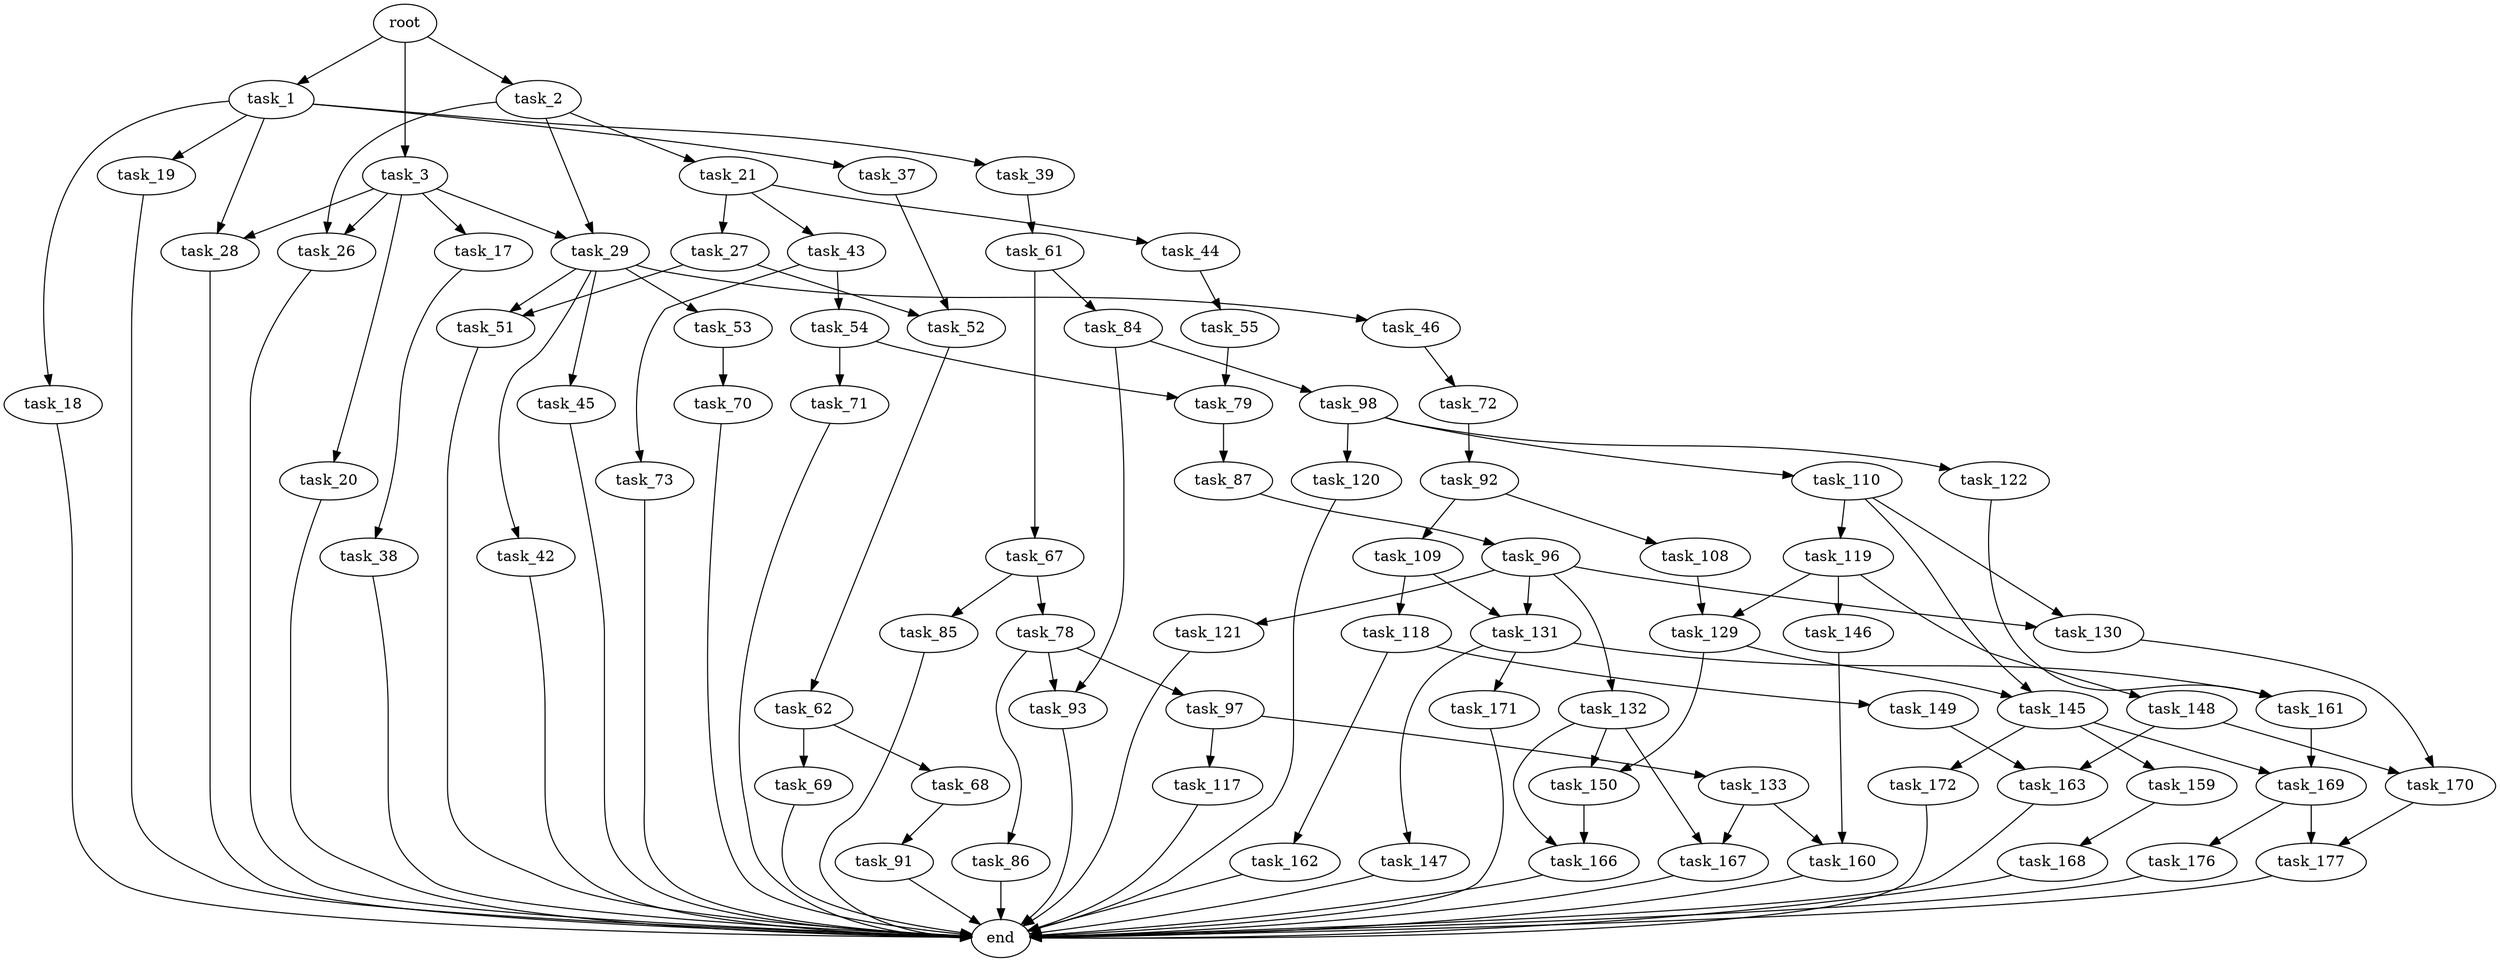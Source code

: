 digraph G {
  root [size="0.000000"];
  task_1 [size="12570725611.000000"];
  task_2 [size="1073741824000.000000"];
  task_3 [size="930594412140.000000"];
  task_18 [size="10423520566.000000"];
  task_19 [size="782757789696.000000"];
  task_28 [size="17263593572.000000"];
  task_37 [size="68719476736.000000"];
  task_39 [size="106113096385.000000"];
  task_21 [size="9089941959.000000"];
  task_26 [size="28991029248.000000"];
  task_29 [size="39984933153.000000"];
  task_17 [size="8589934592.000000"];
  task_20 [size="31033200860.000000"];
  task_38 [size="439713323608.000000"];
  end [size="0.000000"];
  task_27 [size="1787578115.000000"];
  task_43 [size="4174431613.000000"];
  task_44 [size="231928233984.000000"];
  task_51 [size="368293445632.000000"];
  task_52 [size="33530909654.000000"];
  task_42 [size="41732611502.000000"];
  task_45 [size="535166016216.000000"];
  task_46 [size="1830344675.000000"];
  task_53 [size="1377063452017.000000"];
  task_61 [size="478773094288.000000"];
  task_54 [size="68719476736.000000"];
  task_73 [size="782757789696.000000"];
  task_55 [size="1115375912677.000000"];
  task_72 [size="12646057006.000000"];
  task_62 [size="231928233984.000000"];
  task_70 [size="457922012579.000000"];
  task_71 [size="28991029248.000000"];
  task_79 [size="420936652240.000000"];
  task_67 [size="75293977012.000000"];
  task_84 [size="231928233984.000000"];
  task_68 [size="1073741824000.000000"];
  task_69 [size="549755813888.000000"];
  task_78 [size="782757789696.000000"];
  task_85 [size="291887252300.000000"];
  task_91 [size="1441669226.000000"];
  task_92 [size="622436987324.000000"];
  task_86 [size="450177759635.000000"];
  task_93 [size="22533367103.000000"];
  task_97 [size="3306854713.000000"];
  task_87 [size="207964705565.000000"];
  task_98 [size="28991029248.000000"];
  task_96 [size="315101886455.000000"];
  task_108 [size="134217728000.000000"];
  task_109 [size="782757789696.000000"];
  task_121 [size="66889673302.000000"];
  task_130 [size="65876697005.000000"];
  task_131 [size="405537176195.000000"];
  task_132 [size="203996707883.000000"];
  task_117 [size="3535117435.000000"];
  task_133 [size="134217728000.000000"];
  task_110 [size="2111011985.000000"];
  task_120 [size="11064816750.000000"];
  task_122 [size="231928233984.000000"];
  task_129 [size="8015274092.000000"];
  task_118 [size="37239199349.000000"];
  task_119 [size="25974695492.000000"];
  task_145 [size="41105823864.000000"];
  task_149 [size="8589934592.000000"];
  task_162 [size="46469557756.000000"];
  task_146 [size="3661201510.000000"];
  task_148 [size="782757789696.000000"];
  task_161 [size="191901295508.000000"];
  task_150 [size="68719476736.000000"];
  task_170 [size="549755813888.000000"];
  task_147 [size="27525987283.000000"];
  task_171 [size="201690688491.000000"];
  task_166 [size="134217728000.000000"];
  task_167 [size="549755813888.000000"];
  task_160 [size="1337555689.000000"];
  task_159 [size="25519001009.000000"];
  task_169 [size="14279516223.000000"];
  task_172 [size="39326607204.000000"];
  task_163 [size="8982297599.000000"];
  task_168 [size="3710008298.000000"];
  task_176 [size="622685611924.000000"];
  task_177 [size="1073741824000.000000"];

  root -> task_1 [size="1.000000"];
  root -> task_2 [size="1.000000"];
  root -> task_3 [size="1.000000"];
  task_1 -> task_18 [size="301989888.000000"];
  task_1 -> task_19 [size="301989888.000000"];
  task_1 -> task_28 [size="301989888.000000"];
  task_1 -> task_37 [size="301989888.000000"];
  task_1 -> task_39 [size="301989888.000000"];
  task_2 -> task_21 [size="838860800.000000"];
  task_2 -> task_26 [size="838860800.000000"];
  task_2 -> task_29 [size="838860800.000000"];
  task_3 -> task_17 [size="679477248.000000"];
  task_3 -> task_20 [size="679477248.000000"];
  task_3 -> task_26 [size="679477248.000000"];
  task_3 -> task_28 [size="679477248.000000"];
  task_3 -> task_29 [size="679477248.000000"];
  task_18 -> end [size="1.000000"];
  task_19 -> end [size="1.000000"];
  task_28 -> end [size="1.000000"];
  task_37 -> task_52 [size="134217728.000000"];
  task_39 -> task_61 [size="209715200.000000"];
  task_21 -> task_27 [size="411041792.000000"];
  task_21 -> task_43 [size="411041792.000000"];
  task_21 -> task_44 [size="411041792.000000"];
  task_26 -> end [size="1.000000"];
  task_29 -> task_42 [size="679477248.000000"];
  task_29 -> task_45 [size="679477248.000000"];
  task_29 -> task_46 [size="679477248.000000"];
  task_29 -> task_51 [size="679477248.000000"];
  task_29 -> task_53 [size="679477248.000000"];
  task_17 -> task_38 [size="33554432.000000"];
  task_20 -> end [size="1.000000"];
  task_38 -> end [size="1.000000"];
  task_27 -> task_51 [size="33554432.000000"];
  task_27 -> task_52 [size="33554432.000000"];
  task_43 -> task_54 [size="75497472.000000"];
  task_43 -> task_73 [size="75497472.000000"];
  task_44 -> task_55 [size="301989888.000000"];
  task_51 -> end [size="1.000000"];
  task_52 -> task_62 [size="536870912.000000"];
  task_42 -> end [size="1.000000"];
  task_45 -> end [size="1.000000"];
  task_46 -> task_72 [size="33554432.000000"];
  task_53 -> task_70 [size="838860800.000000"];
  task_61 -> task_67 [size="411041792.000000"];
  task_61 -> task_84 [size="411041792.000000"];
  task_54 -> task_71 [size="134217728.000000"];
  task_54 -> task_79 [size="134217728.000000"];
  task_73 -> end [size="1.000000"];
  task_55 -> task_79 [size="679477248.000000"];
  task_72 -> task_92 [size="679477248.000000"];
  task_62 -> task_68 [size="301989888.000000"];
  task_62 -> task_69 [size="301989888.000000"];
  task_70 -> end [size="1.000000"];
  task_71 -> end [size="1.000000"];
  task_79 -> task_87 [size="536870912.000000"];
  task_67 -> task_78 [size="209715200.000000"];
  task_67 -> task_85 [size="209715200.000000"];
  task_84 -> task_93 [size="301989888.000000"];
  task_84 -> task_98 [size="301989888.000000"];
  task_68 -> task_91 [size="838860800.000000"];
  task_69 -> end [size="1.000000"];
  task_78 -> task_86 [size="679477248.000000"];
  task_78 -> task_93 [size="679477248.000000"];
  task_78 -> task_97 [size="679477248.000000"];
  task_85 -> end [size="1.000000"];
  task_91 -> end [size="1.000000"];
  task_92 -> task_108 [size="411041792.000000"];
  task_92 -> task_109 [size="411041792.000000"];
  task_86 -> end [size="1.000000"];
  task_93 -> end [size="1.000000"];
  task_97 -> task_117 [size="75497472.000000"];
  task_97 -> task_133 [size="75497472.000000"];
  task_87 -> task_96 [size="301989888.000000"];
  task_98 -> task_110 [size="75497472.000000"];
  task_98 -> task_120 [size="75497472.000000"];
  task_98 -> task_122 [size="75497472.000000"];
  task_96 -> task_121 [size="301989888.000000"];
  task_96 -> task_130 [size="301989888.000000"];
  task_96 -> task_131 [size="301989888.000000"];
  task_96 -> task_132 [size="301989888.000000"];
  task_108 -> task_129 [size="209715200.000000"];
  task_109 -> task_118 [size="679477248.000000"];
  task_109 -> task_131 [size="679477248.000000"];
  task_121 -> end [size="1.000000"];
  task_130 -> task_170 [size="75497472.000000"];
  task_131 -> task_147 [size="301989888.000000"];
  task_131 -> task_161 [size="301989888.000000"];
  task_131 -> task_171 [size="301989888.000000"];
  task_132 -> task_150 [size="679477248.000000"];
  task_132 -> task_166 [size="679477248.000000"];
  task_132 -> task_167 [size="679477248.000000"];
  task_117 -> end [size="1.000000"];
  task_133 -> task_160 [size="209715200.000000"];
  task_133 -> task_167 [size="209715200.000000"];
  task_110 -> task_119 [size="33554432.000000"];
  task_110 -> task_130 [size="33554432.000000"];
  task_110 -> task_145 [size="33554432.000000"];
  task_120 -> end [size="1.000000"];
  task_122 -> task_161 [size="301989888.000000"];
  task_129 -> task_145 [size="411041792.000000"];
  task_129 -> task_150 [size="411041792.000000"];
  task_118 -> task_149 [size="33554432.000000"];
  task_118 -> task_162 [size="33554432.000000"];
  task_119 -> task_129 [size="536870912.000000"];
  task_119 -> task_146 [size="536870912.000000"];
  task_119 -> task_148 [size="536870912.000000"];
  task_145 -> task_159 [size="679477248.000000"];
  task_145 -> task_169 [size="679477248.000000"];
  task_145 -> task_172 [size="679477248.000000"];
  task_149 -> task_163 [size="33554432.000000"];
  task_162 -> end [size="1.000000"];
  task_146 -> task_160 [size="134217728.000000"];
  task_148 -> task_163 [size="679477248.000000"];
  task_148 -> task_170 [size="679477248.000000"];
  task_161 -> task_169 [size="536870912.000000"];
  task_150 -> task_166 [size="134217728.000000"];
  task_170 -> task_177 [size="536870912.000000"];
  task_147 -> end [size="1.000000"];
  task_171 -> end [size="1.000000"];
  task_166 -> end [size="1.000000"];
  task_167 -> end [size="1.000000"];
  task_160 -> end [size="1.000000"];
  task_159 -> task_168 [size="838860800.000000"];
  task_169 -> task_176 [size="411041792.000000"];
  task_169 -> task_177 [size="411041792.000000"];
  task_172 -> end [size="1.000000"];
  task_163 -> end [size="1.000000"];
  task_168 -> end [size="1.000000"];
  task_176 -> end [size="1.000000"];
  task_177 -> end [size="1.000000"];
}
